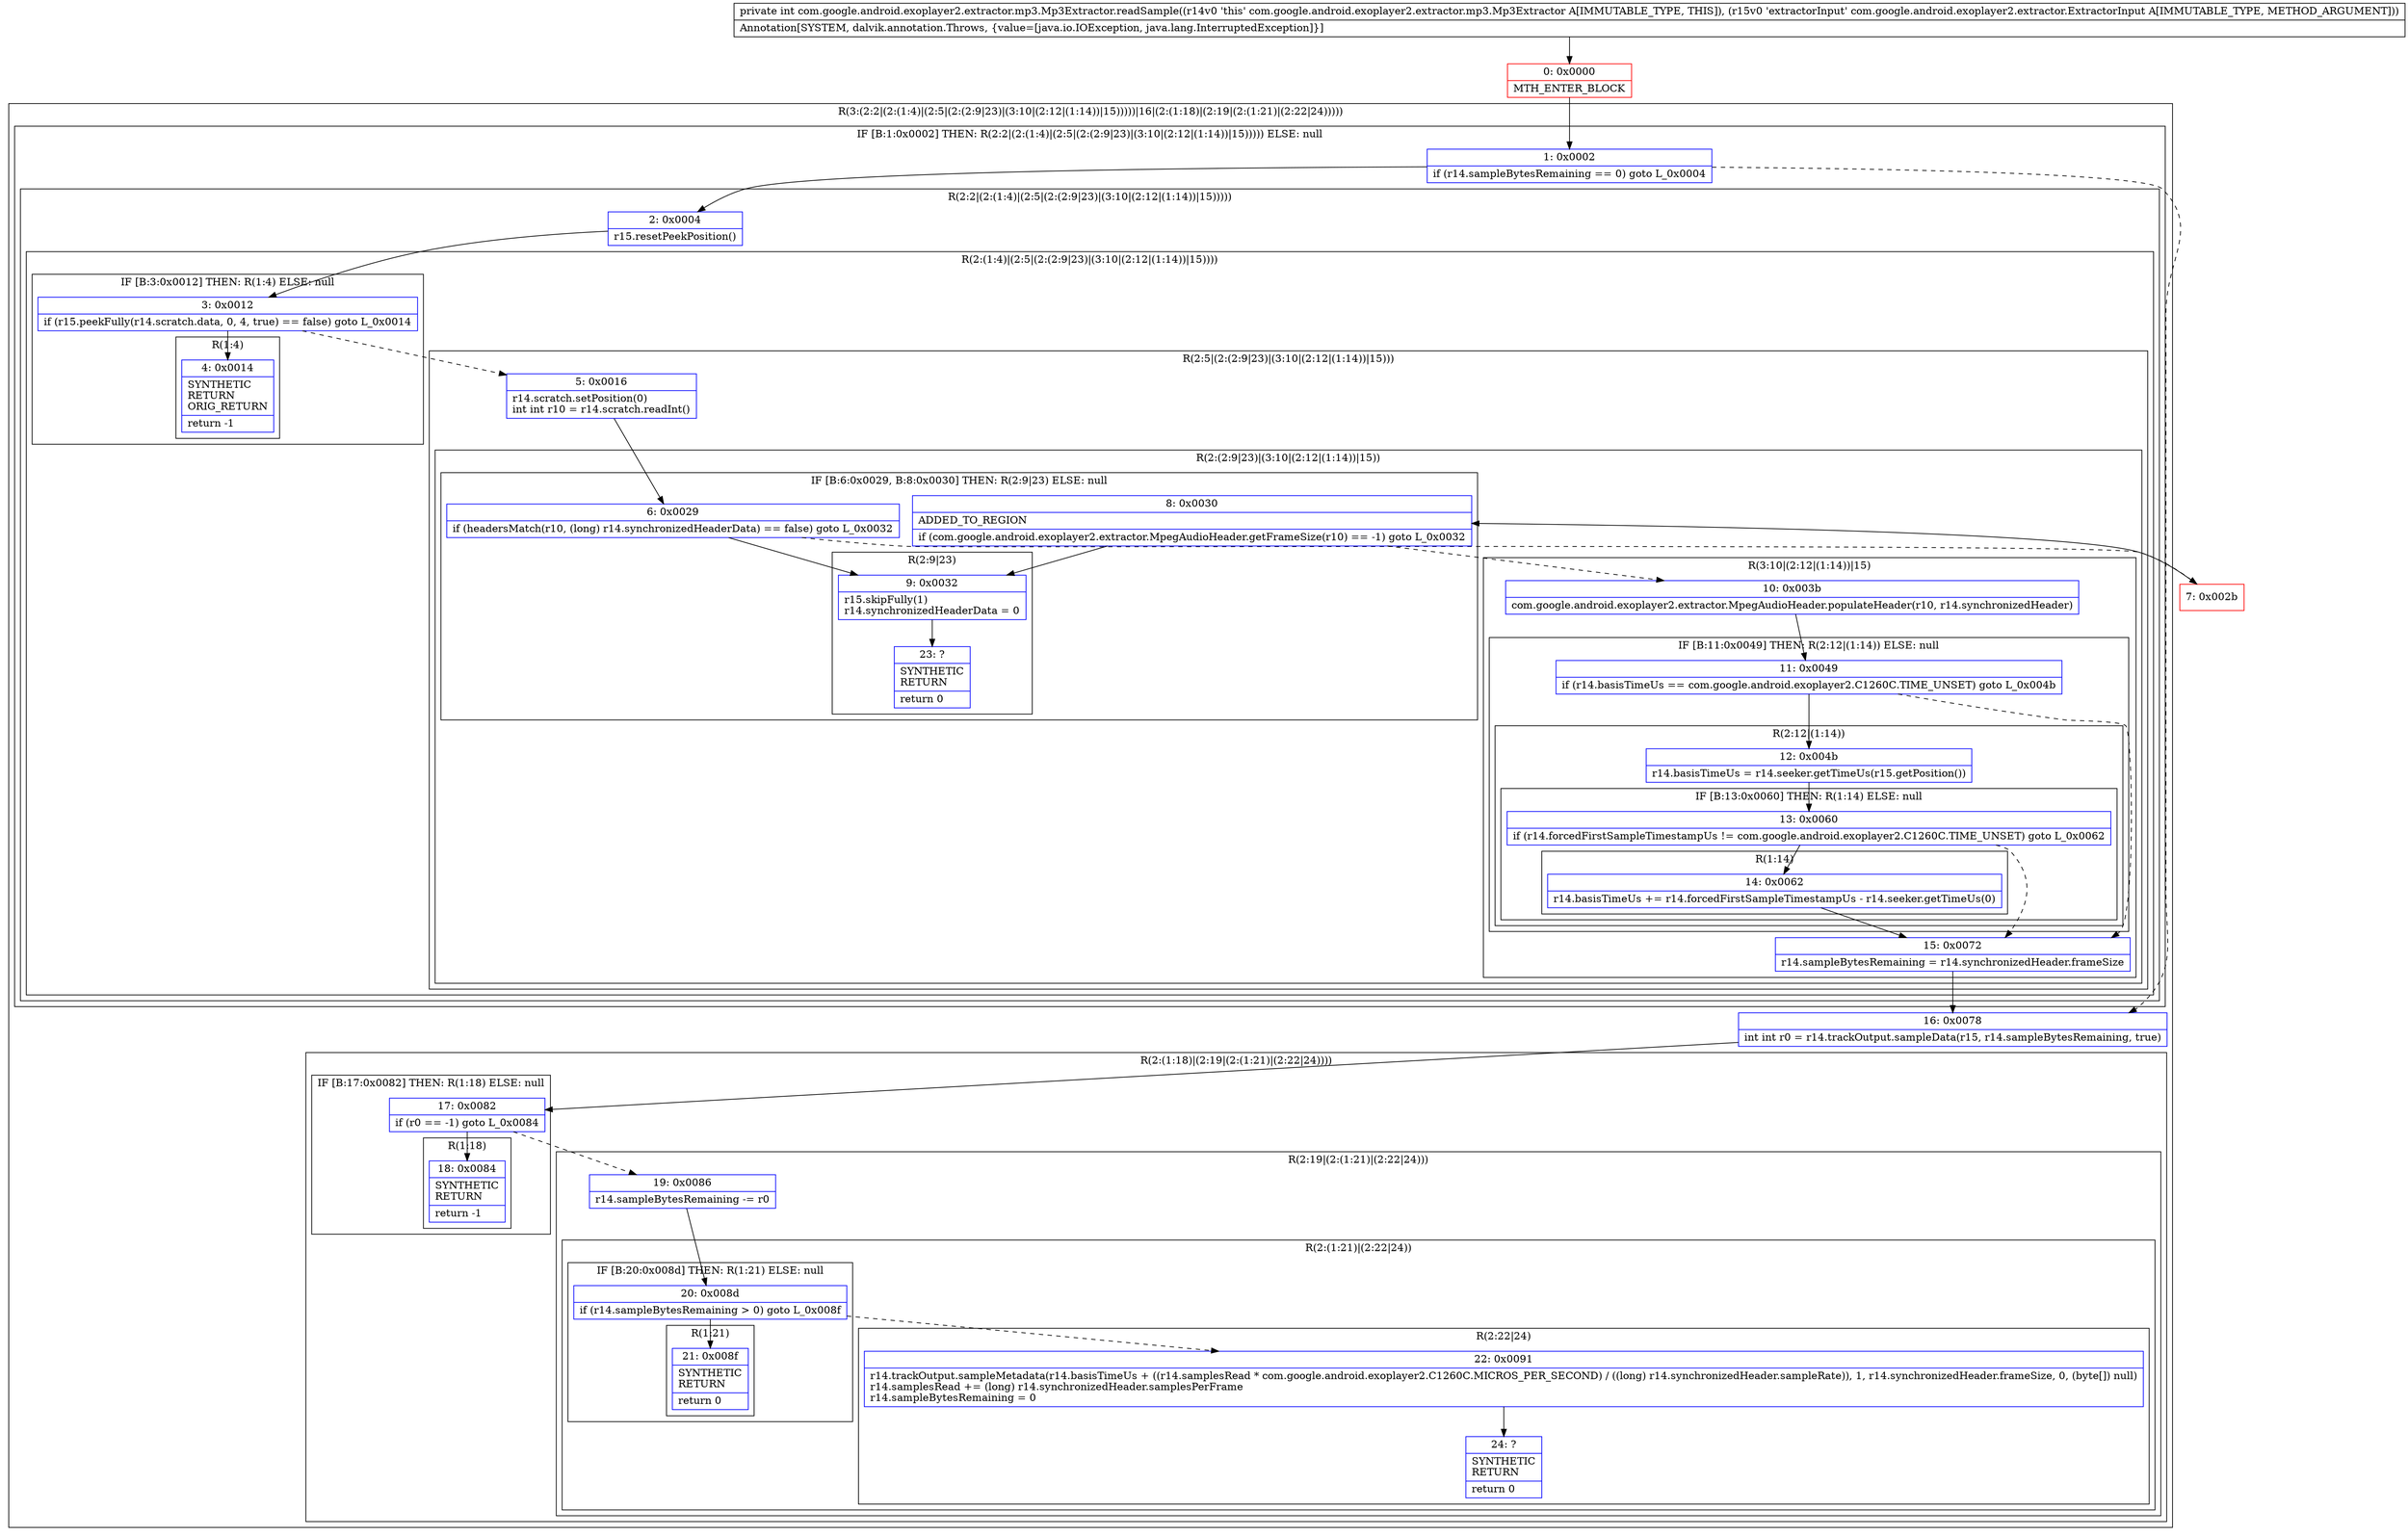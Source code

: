 digraph "CFG forcom.google.android.exoplayer2.extractor.mp3.Mp3Extractor.readSample(Lcom\/google\/android\/exoplayer2\/extractor\/ExtractorInput;)I" {
subgraph cluster_Region_1550138934 {
label = "R(3:(2:2|(2:(1:4)|(2:5|(2:(2:9|23)|(3:10|(2:12|(1:14))|15)))))|16|(2:(1:18)|(2:19|(2:(1:21)|(2:22|24)))))";
node [shape=record,color=blue];
subgraph cluster_IfRegion_733874301 {
label = "IF [B:1:0x0002] THEN: R(2:2|(2:(1:4)|(2:5|(2:(2:9|23)|(3:10|(2:12|(1:14))|15))))) ELSE: null";
node [shape=record,color=blue];
Node_1 [shape=record,label="{1\:\ 0x0002|if (r14.sampleBytesRemaining == 0) goto L_0x0004\l}"];
subgraph cluster_Region_997668386 {
label = "R(2:2|(2:(1:4)|(2:5|(2:(2:9|23)|(3:10|(2:12|(1:14))|15)))))";
node [shape=record,color=blue];
Node_2 [shape=record,label="{2\:\ 0x0004|r15.resetPeekPosition()\l}"];
subgraph cluster_Region_1159172318 {
label = "R(2:(1:4)|(2:5|(2:(2:9|23)|(3:10|(2:12|(1:14))|15))))";
node [shape=record,color=blue];
subgraph cluster_IfRegion_417225224 {
label = "IF [B:3:0x0012] THEN: R(1:4) ELSE: null";
node [shape=record,color=blue];
Node_3 [shape=record,label="{3\:\ 0x0012|if (r15.peekFully(r14.scratch.data, 0, 4, true) == false) goto L_0x0014\l}"];
subgraph cluster_Region_1131955342 {
label = "R(1:4)";
node [shape=record,color=blue];
Node_4 [shape=record,label="{4\:\ 0x0014|SYNTHETIC\lRETURN\lORIG_RETURN\l|return \-1\l}"];
}
}
subgraph cluster_Region_1528250746 {
label = "R(2:5|(2:(2:9|23)|(3:10|(2:12|(1:14))|15)))";
node [shape=record,color=blue];
Node_5 [shape=record,label="{5\:\ 0x0016|r14.scratch.setPosition(0)\lint int r10 = r14.scratch.readInt()\l}"];
subgraph cluster_Region_1102884069 {
label = "R(2:(2:9|23)|(3:10|(2:12|(1:14))|15))";
node [shape=record,color=blue];
subgraph cluster_IfRegion_779501728 {
label = "IF [B:6:0x0029, B:8:0x0030] THEN: R(2:9|23) ELSE: null";
node [shape=record,color=blue];
Node_6 [shape=record,label="{6\:\ 0x0029|if (headersMatch(r10, (long) r14.synchronizedHeaderData) == false) goto L_0x0032\l}"];
Node_8 [shape=record,label="{8\:\ 0x0030|ADDED_TO_REGION\l|if (com.google.android.exoplayer2.extractor.MpegAudioHeader.getFrameSize(r10) == \-1) goto L_0x0032\l}"];
subgraph cluster_Region_945050988 {
label = "R(2:9|23)";
node [shape=record,color=blue];
Node_9 [shape=record,label="{9\:\ 0x0032|r15.skipFully(1)\lr14.synchronizedHeaderData = 0\l}"];
Node_23 [shape=record,label="{23\:\ ?|SYNTHETIC\lRETURN\l|return 0\l}"];
}
}
subgraph cluster_Region_2111374023 {
label = "R(3:10|(2:12|(1:14))|15)";
node [shape=record,color=blue];
Node_10 [shape=record,label="{10\:\ 0x003b|com.google.android.exoplayer2.extractor.MpegAudioHeader.populateHeader(r10, r14.synchronizedHeader)\l}"];
subgraph cluster_IfRegion_1387284084 {
label = "IF [B:11:0x0049] THEN: R(2:12|(1:14)) ELSE: null";
node [shape=record,color=blue];
Node_11 [shape=record,label="{11\:\ 0x0049|if (r14.basisTimeUs == com.google.android.exoplayer2.C1260C.TIME_UNSET) goto L_0x004b\l}"];
subgraph cluster_Region_1399665816 {
label = "R(2:12|(1:14))";
node [shape=record,color=blue];
Node_12 [shape=record,label="{12\:\ 0x004b|r14.basisTimeUs = r14.seeker.getTimeUs(r15.getPosition())\l}"];
subgraph cluster_IfRegion_1997693332 {
label = "IF [B:13:0x0060] THEN: R(1:14) ELSE: null";
node [shape=record,color=blue];
Node_13 [shape=record,label="{13\:\ 0x0060|if (r14.forcedFirstSampleTimestampUs != com.google.android.exoplayer2.C1260C.TIME_UNSET) goto L_0x0062\l}"];
subgraph cluster_Region_1836561711 {
label = "R(1:14)";
node [shape=record,color=blue];
Node_14 [shape=record,label="{14\:\ 0x0062|r14.basisTimeUs += r14.forcedFirstSampleTimestampUs \- r14.seeker.getTimeUs(0)\l}"];
}
}
}
}
Node_15 [shape=record,label="{15\:\ 0x0072|r14.sampleBytesRemaining = r14.synchronizedHeader.frameSize\l}"];
}
}
}
}
}
}
Node_16 [shape=record,label="{16\:\ 0x0078|int int r0 = r14.trackOutput.sampleData(r15, r14.sampleBytesRemaining, true)\l}"];
subgraph cluster_Region_1034214675 {
label = "R(2:(1:18)|(2:19|(2:(1:21)|(2:22|24))))";
node [shape=record,color=blue];
subgraph cluster_IfRegion_1444981650 {
label = "IF [B:17:0x0082] THEN: R(1:18) ELSE: null";
node [shape=record,color=blue];
Node_17 [shape=record,label="{17\:\ 0x0082|if (r0 == \-1) goto L_0x0084\l}"];
subgraph cluster_Region_123201483 {
label = "R(1:18)";
node [shape=record,color=blue];
Node_18 [shape=record,label="{18\:\ 0x0084|SYNTHETIC\lRETURN\l|return \-1\l}"];
}
}
subgraph cluster_Region_1339963023 {
label = "R(2:19|(2:(1:21)|(2:22|24)))";
node [shape=record,color=blue];
Node_19 [shape=record,label="{19\:\ 0x0086|r14.sampleBytesRemaining \-= r0\l}"];
subgraph cluster_Region_1663907956 {
label = "R(2:(1:21)|(2:22|24))";
node [shape=record,color=blue];
subgraph cluster_IfRegion_857942003 {
label = "IF [B:20:0x008d] THEN: R(1:21) ELSE: null";
node [shape=record,color=blue];
Node_20 [shape=record,label="{20\:\ 0x008d|if (r14.sampleBytesRemaining \> 0) goto L_0x008f\l}"];
subgraph cluster_Region_678705345 {
label = "R(1:21)";
node [shape=record,color=blue];
Node_21 [shape=record,label="{21\:\ 0x008f|SYNTHETIC\lRETURN\l|return 0\l}"];
}
}
subgraph cluster_Region_279313339 {
label = "R(2:22|24)";
node [shape=record,color=blue];
Node_22 [shape=record,label="{22\:\ 0x0091|r14.trackOutput.sampleMetadata(r14.basisTimeUs + ((r14.samplesRead * com.google.android.exoplayer2.C1260C.MICROS_PER_SECOND) \/ ((long) r14.synchronizedHeader.sampleRate)), 1, r14.synchronizedHeader.frameSize, 0, (byte[]) null)\lr14.samplesRead += (long) r14.synchronizedHeader.samplesPerFrame\lr14.sampleBytesRemaining = 0\l}"];
Node_24 [shape=record,label="{24\:\ ?|SYNTHETIC\lRETURN\l|return 0\l}"];
}
}
}
}
}
Node_0 [shape=record,color=red,label="{0\:\ 0x0000|MTH_ENTER_BLOCK\l}"];
Node_7 [shape=record,color=red,label="{7\:\ 0x002b}"];
MethodNode[shape=record,label="{private int com.google.android.exoplayer2.extractor.mp3.Mp3Extractor.readSample((r14v0 'this' com.google.android.exoplayer2.extractor.mp3.Mp3Extractor A[IMMUTABLE_TYPE, THIS]), (r15v0 'extractorInput' com.google.android.exoplayer2.extractor.ExtractorInput A[IMMUTABLE_TYPE, METHOD_ARGUMENT]))  | Annotation[SYSTEM, dalvik.annotation.Throws, \{value=[java.io.IOException, java.lang.InterruptedException]\}]\l}"];
MethodNode -> Node_0;
Node_1 -> Node_2;
Node_1 -> Node_16[style=dashed];
Node_2 -> Node_3;
Node_3 -> Node_4;
Node_3 -> Node_5[style=dashed];
Node_5 -> Node_6;
Node_6 -> Node_7[style=dashed];
Node_6 -> Node_9;
Node_8 -> Node_9;
Node_8 -> Node_10[style=dashed];
Node_9 -> Node_23;
Node_10 -> Node_11;
Node_11 -> Node_12;
Node_11 -> Node_15[style=dashed];
Node_12 -> Node_13;
Node_13 -> Node_14;
Node_13 -> Node_15[style=dashed];
Node_14 -> Node_15;
Node_15 -> Node_16;
Node_16 -> Node_17;
Node_17 -> Node_18;
Node_17 -> Node_19[style=dashed];
Node_19 -> Node_20;
Node_20 -> Node_21;
Node_20 -> Node_22[style=dashed];
Node_22 -> Node_24;
Node_0 -> Node_1;
Node_7 -> Node_8;
}

